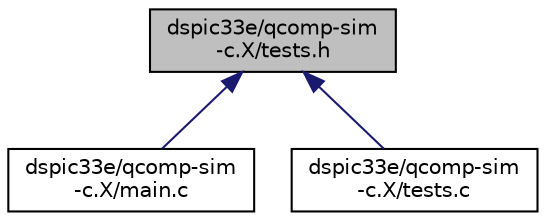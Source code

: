 digraph "dspic33e/qcomp-sim-c.X/tests.h"
{
  edge [fontname="Helvetica",fontsize="10",labelfontname="Helvetica",labelfontsize="10"];
  node [fontname="Helvetica",fontsize="10",shape=record];
  Node1 [label="dspic33e/qcomp-sim\l-c.X/tests.h",height=0.2,width=0.4,color="black", fillcolor="grey75", style="filled" fontcolor="black"];
  Node1 -> Node2 [dir="back",color="midnightblue",fontsize="10",style="solid",fontname="Helvetica"];
  Node2 [label="dspic33e/qcomp-sim\l-c.X/main.c",height=0.2,width=0.4,color="black", fillcolor="white", style="filled",URL="$main_8c.html",tooltip="The main function. "];
  Node1 -> Node3 [dir="back",color="midnightblue",fontsize="10",style="solid",fontname="Helvetica"];
  Node3 [label="dspic33e/qcomp-sim\l-c.X/tests.c",height=0.2,width=0.4,color="black", fillcolor="white", style="filled",URL="$tests_8c.html",tooltip="Description: Contains all the tests we have performed on the micro- controller. "];
}
